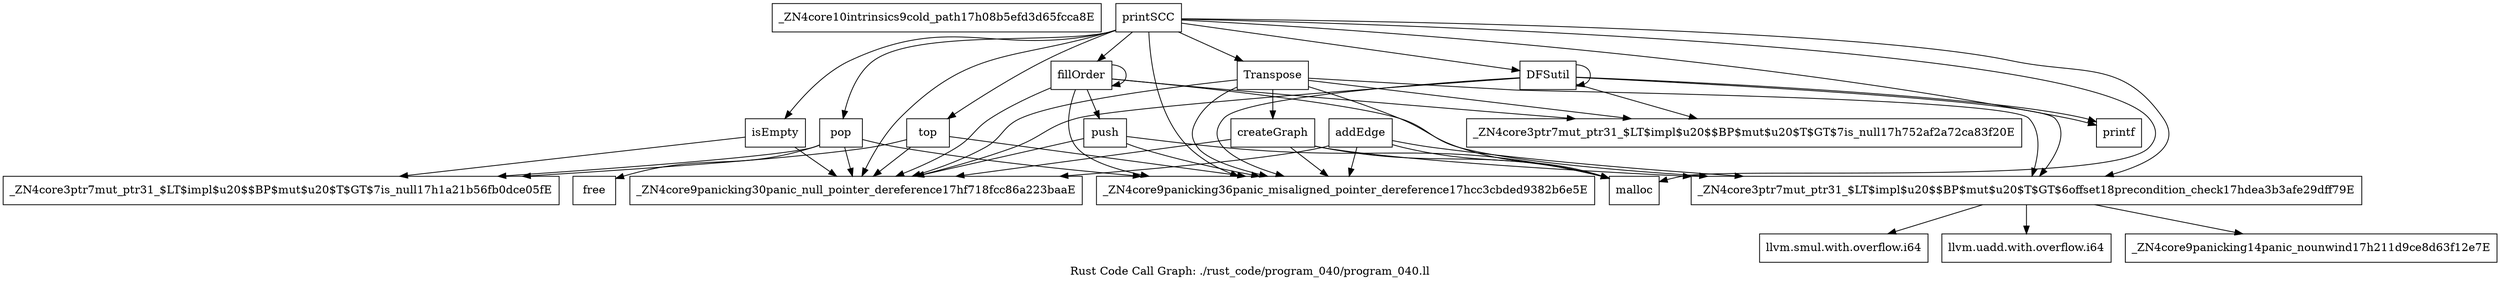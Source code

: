 digraph "Rust Code Call Graph: ./rust_code/program_040/program_040.ll" {
	label="Rust Code Call Graph: ./rust_code/program_040/program_040.ll";

	Node0x557fc5a86df0 [shape=record,label="{_ZN4core10intrinsics9cold_path17h08b5efd3d65fcca8E}"];
	Node0x557fc5a89370 [shape=record,label="{_ZN4core3ptr7mut_ptr31_$LT$impl$u20$$BP$mut$u20$T$GT$6offset18precondition_check17hdea3b3afe29dff79E}"];
	Node0x557fc5a89370 -> Node0x557fc5a8ac90;
	Node0x557fc5a89370 -> Node0x557fc5a8d5a0;
	Node0x557fc5a89370 -> Node0x557fc5a8ec90;
	Node0x557fc5a84110 [shape=record,label="{_ZN4core3ptr7mut_ptr31_$LT$impl$u20$$BP$mut$u20$T$GT$7is_null17h1a21b56fb0dce05fE}"];
	Node0x557fc5a90e50 [shape=record,label="{_ZN4core3ptr7mut_ptr31_$LT$impl$u20$$BP$mut$u20$T$GT$7is_null17h752af2a72ca83f20E}"];
	Node0x557fc5a92310 [shape=record,label="{top}"];
	Node0x557fc5a92310 -> Node0x557fc5a84110;
	Node0x557fc5a92310 -> Node0x557fc5a93ef0;
	Node0x557fc5a92310 -> Node0x557fc5a96130;
	Node0x557fc5a97680 [shape=record,label="{createGraph}"];
	Node0x557fc5a97680 -> Node0x557fc5acc4a0;
	Node0x557fc5a97680 -> Node0x557fc5a96130;
	Node0x557fc5a97680 -> Node0x557fc5a93ef0;
	Node0x557fc5a97680 -> Node0x557fc5a89370;
	Node0x557fc5ac9500 [shape=record,label="{pop}"];
	Node0x557fc5ac9500 -> Node0x557fc5a84110;
	Node0x557fc5ac9500 -> Node0x557fc5a93ef0;
	Node0x557fc5ac9500 -> Node0x557fc5acc320;
	Node0x557fc5ac9500 -> Node0x557fc5a96130;
	Node0x557fc5acc3a0 [shape=record,label="{isEmpty}"];
	Node0x557fc5acc3a0 -> Node0x557fc5a84110;
	Node0x557fc5acc3a0 -> Node0x557fc5a93ef0;
	Node0x557fc5acc420 [shape=record,label="{push}"];
	Node0x557fc5acc420 -> Node0x557fc5acc4a0;
	Node0x557fc5acc420 -> Node0x557fc5a96130;
	Node0x557fc5acc420 -> Node0x557fc5a93ef0;
	Node0x557fc5a995e0 [shape=record,label="{addEdge}"];
	Node0x557fc5a995e0 -> Node0x557fc5acc4a0;
	Node0x557fc5a995e0 -> Node0x557fc5a96130;
	Node0x557fc5a995e0 -> Node0x557fc5a93ef0;
	Node0x557fc5a995e0 -> Node0x557fc5a89370;
	Node0x557fc5a9e0f0 [shape=record,label="{Transpose}"];
	Node0x557fc5a9e0f0 -> Node0x557fc5a96130;
	Node0x557fc5a9e0f0 -> Node0x557fc5a97680;
	Node0x557fc5a9e0f0 -> Node0x557fc5a93ef0;
	Node0x557fc5a9e0f0 -> Node0x557fc5a89370;
	Node0x557fc5a9e0f0 -> Node0x557fc5acc4a0;
	Node0x557fc5a9e0f0 -> Node0x557fc5a90e50;
	Node0x557fc5aa0ed0 [shape=record,label="{DFSutil}"];
	Node0x557fc5aa0ed0 -> Node0x557fc5a89370;
	Node0x557fc5aa0ed0 -> Node0x557fc5a96130;
	Node0x557fc5aa0ed0 -> Node0x557fc5aa27d0;
	Node0x557fc5aa0ed0 -> Node0x557fc5a93ef0;
	Node0x557fc5aa0ed0 -> Node0x557fc5aa0ed0;
	Node0x557fc5aa0ed0 -> Node0x557fc5a90e50;
	Node0x557fc5aa3e10 [shape=record,label="{fillOrder}"];
	Node0x557fc5aa3e10 -> Node0x557fc5a89370;
	Node0x557fc5aa3e10 -> Node0x557fc5a96130;
	Node0x557fc5aa3e10 -> Node0x557fc5a93ef0;
	Node0x557fc5aa3e10 -> Node0x557fc5aa3e10;
	Node0x557fc5aa3e10 -> Node0x557fc5acc420;
	Node0x557fc5aa3e10 -> Node0x557fc5a90e50;
	Node0x557fc5aa4b20 [shape=record,label="{printSCC}"];
	Node0x557fc5aa4b20 -> Node0x557fc5a93ef0;
	Node0x557fc5aa4b20 -> Node0x557fc5a96130;
	Node0x557fc5aa4b20 -> Node0x557fc5acc4a0;
	Node0x557fc5aa4b20 -> Node0x557fc5aa3e10;
	Node0x557fc5aa4b20 -> Node0x557fc5aa27d0;
	Node0x557fc5aa4b20 -> Node0x557fc5aa0ed0;
	Node0x557fc5aa4b20 -> Node0x557fc5a89370;
	Node0x557fc5aa4b20 -> Node0x557fc5ac9500;
	Node0x557fc5aa4b20 -> Node0x557fc5a92310;
	Node0x557fc5aa4b20 -> Node0x557fc5a9e0f0;
	Node0x557fc5aa4b20 -> Node0x557fc5acc3a0;
	Node0x557fc5a8ac90 [shape=record,label="{llvm.smul.with.overflow.i64}"];
	Node0x557fc5a8d5a0 [shape=record,label="{llvm.uadd.with.overflow.i64}"];
	Node0x557fc5a8ec90 [shape=record,label="{_ZN4core9panicking14panic_nounwind17h211d9ce8d63f12e7E}"];
	Node0x557fc5a93ef0 [shape=record,label="{_ZN4core9panicking30panic_null_pointer_dereference17hf718fcc86a223baaE}"];
	Node0x557fc5a96130 [shape=record,label="{_ZN4core9panicking36panic_misaligned_pointer_dereference17hcc3cbded9382b6e5E}"];
	Node0x557fc5acc320 [shape=record,label="{free}"];
	Node0x557fc5acc4a0 [shape=record,label="{malloc}"];
	Node0x557fc5aa27d0 [shape=record,label="{printf}"];
}
